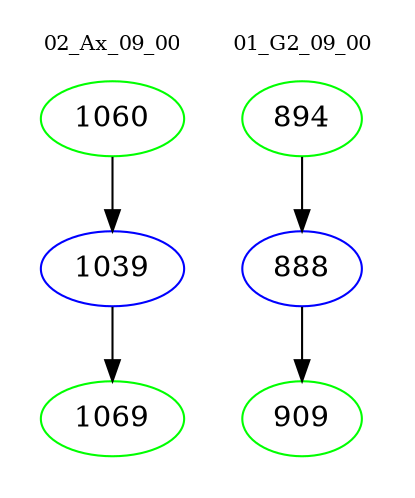 digraph{
subgraph cluster_0 {
color = white
label = "02_Ax_09_00";
fontsize=10;
T0_1060 [label="1060", color="green"]
T0_1060 -> T0_1039 [color="black"]
T0_1039 [label="1039", color="blue"]
T0_1039 -> T0_1069 [color="black"]
T0_1069 [label="1069", color="green"]
}
subgraph cluster_1 {
color = white
label = "01_G2_09_00";
fontsize=10;
T1_894 [label="894", color="green"]
T1_894 -> T1_888 [color="black"]
T1_888 [label="888", color="blue"]
T1_888 -> T1_909 [color="black"]
T1_909 [label="909", color="green"]
}
}

